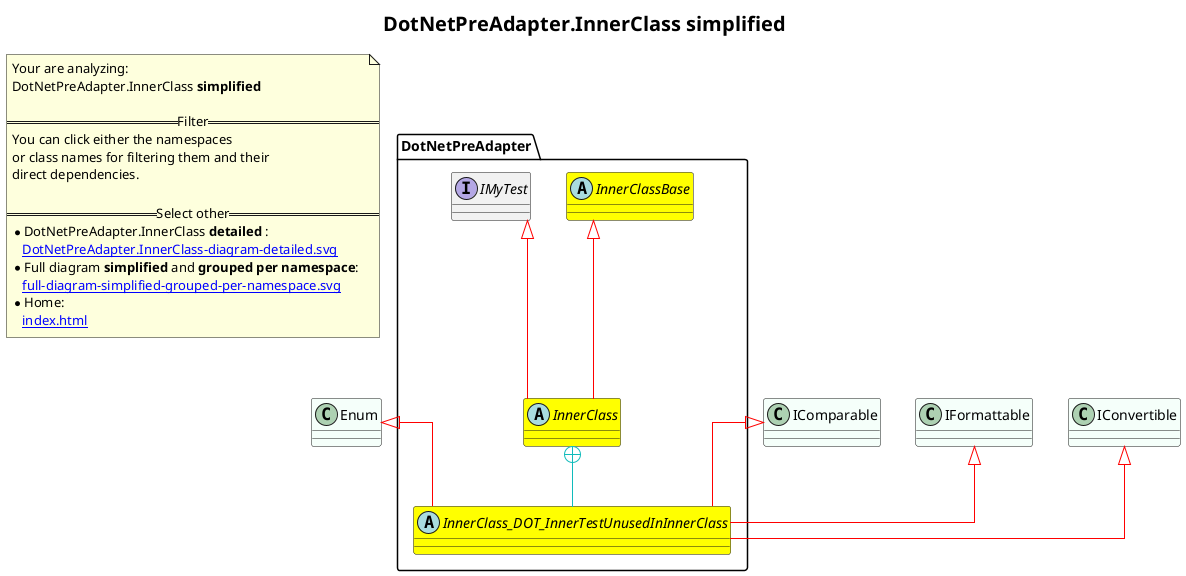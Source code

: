 @startuml
skinparam linetype ortho
title <size:20>DotNetPreAdapter.InnerClass **simplified** </size>
note "Your are analyzing:\nDotNetPreAdapter.InnerClass **simplified** \n\n==Filter==\nYou can click either the namespaces \nor class names for filtering them and their\ndirect dependencies.\n\n==Select other==\n* DotNetPreAdapter.InnerClass **detailed** :\n   [[DotNetPreAdapter.InnerClass-diagram-detailed.svg]]\n* Full diagram **simplified** and **grouped per namespace**:\n   [[full-diagram-simplified-grouped-per-namespace.svg]]\n* Home:\n   [[index.html]]" as FloatingNote
class Enum [[Enum-diagram-simplified.svg]] #MintCream {
}
class IComparable [[IComparable-diagram-simplified.svg]] #MintCream {
}
class IFormattable [[IFormattable-diagram-simplified.svg]] #MintCream {
}
class IConvertible [[IConvertible-diagram-simplified.svg]] #MintCream {
}
abstract class DotNetPreAdapter.InnerClassBase [[DotNetPreAdapter.InnerClassBase-diagram-simplified.svg]] #yellow {
}
abstract class DotNetPreAdapter.InnerClass [[DotNetPreAdapter.InnerClass-diagram-simplified.svg]] #yellow {
}
interface DotNetPreAdapter.IMyTest [[DotNetPreAdapter.IMyTest-diagram-simplified.svg]]  {
}
abstract class DotNetPreAdapter.InnerClass_DOT_InnerTestUnusedInInnerClass [[DotNetPreAdapter.InnerClass.InnerTestUnusedInInnerClass-diagram-simplified.svg]] #yellow {
}
 ' *************************************** 
 ' *************************************** 
 ' *************************************** 
' Class relations extracted from namespace:
' 
' Class relations extracted from namespace:
' DotNetPreAdapter
DotNetPreAdapter.InnerClassBase <|-[#red]- DotNetPreAdapter.InnerClass
DotNetPreAdapter.IMyTest <|-[#red]- DotNetPreAdapter.InnerClass
DotNetPreAdapter.InnerClass +-[#10BBBB]- DotNetPreAdapter.InnerClass_DOT_InnerTestUnusedInInnerClass 
Enum <|-[#red]- DotNetPreAdapter.InnerClass_DOT_InnerTestUnusedInInnerClass
IComparable <|-[#red]- DotNetPreAdapter.InnerClass_DOT_InnerTestUnusedInInnerClass
IFormattable <|-[#red]- DotNetPreAdapter.InnerClass_DOT_InnerTestUnusedInInnerClass
IConvertible <|-[#red]- DotNetPreAdapter.InnerClass_DOT_InnerTestUnusedInInnerClass
@enduml